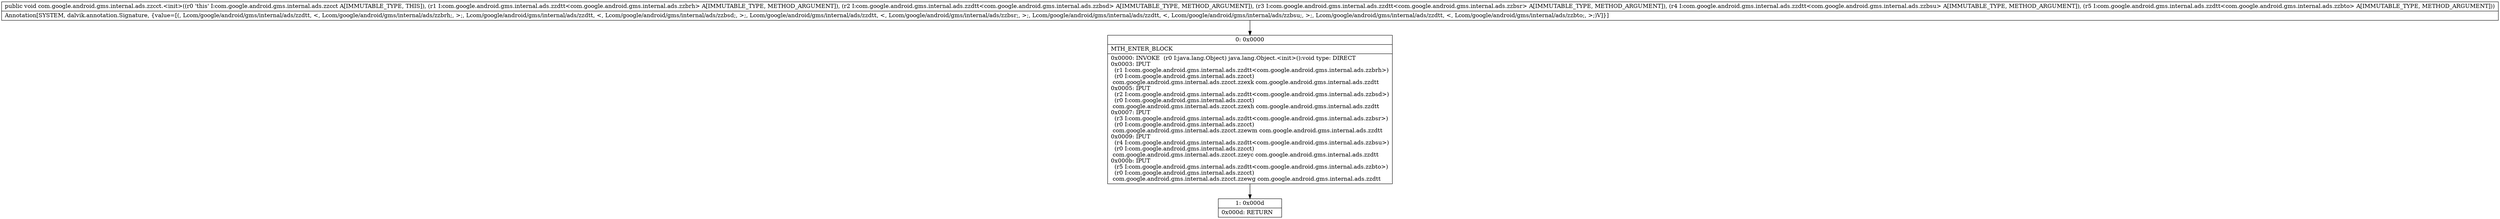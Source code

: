 digraph "CFG forcom.google.android.gms.internal.ads.zzcct.\<init\>(Lcom\/google\/android\/gms\/internal\/ads\/zzdtt;Lcom\/google\/android\/gms\/internal\/ads\/zzdtt;Lcom\/google\/android\/gms\/internal\/ads\/zzdtt;Lcom\/google\/android\/gms\/internal\/ads\/zzdtt;Lcom\/google\/android\/gms\/internal\/ads\/zzdtt;)V" {
Node_0 [shape=record,label="{0\:\ 0x0000|MTH_ENTER_BLOCK\l|0x0000: INVOKE  (r0 I:java.lang.Object) java.lang.Object.\<init\>():void type: DIRECT \l0x0003: IPUT  \l  (r1 I:com.google.android.gms.internal.ads.zzdtt\<com.google.android.gms.internal.ads.zzbrh\>)\l  (r0 I:com.google.android.gms.internal.ads.zzcct)\l com.google.android.gms.internal.ads.zzcct.zzexk com.google.android.gms.internal.ads.zzdtt \l0x0005: IPUT  \l  (r2 I:com.google.android.gms.internal.ads.zzdtt\<com.google.android.gms.internal.ads.zzbsd\>)\l  (r0 I:com.google.android.gms.internal.ads.zzcct)\l com.google.android.gms.internal.ads.zzcct.zzexh com.google.android.gms.internal.ads.zzdtt \l0x0007: IPUT  \l  (r3 I:com.google.android.gms.internal.ads.zzdtt\<com.google.android.gms.internal.ads.zzbsr\>)\l  (r0 I:com.google.android.gms.internal.ads.zzcct)\l com.google.android.gms.internal.ads.zzcct.zzewm com.google.android.gms.internal.ads.zzdtt \l0x0009: IPUT  \l  (r4 I:com.google.android.gms.internal.ads.zzdtt\<com.google.android.gms.internal.ads.zzbsu\>)\l  (r0 I:com.google.android.gms.internal.ads.zzcct)\l com.google.android.gms.internal.ads.zzcct.zzeyc com.google.android.gms.internal.ads.zzdtt \l0x000b: IPUT  \l  (r5 I:com.google.android.gms.internal.ads.zzdtt\<com.google.android.gms.internal.ads.zzbto\>)\l  (r0 I:com.google.android.gms.internal.ads.zzcct)\l com.google.android.gms.internal.ads.zzcct.zzewg com.google.android.gms.internal.ads.zzdtt \l}"];
Node_1 [shape=record,label="{1\:\ 0x000d|0x000d: RETURN   \l}"];
MethodNode[shape=record,label="{public void com.google.android.gms.internal.ads.zzcct.\<init\>((r0 'this' I:com.google.android.gms.internal.ads.zzcct A[IMMUTABLE_TYPE, THIS]), (r1 I:com.google.android.gms.internal.ads.zzdtt\<com.google.android.gms.internal.ads.zzbrh\> A[IMMUTABLE_TYPE, METHOD_ARGUMENT]), (r2 I:com.google.android.gms.internal.ads.zzdtt\<com.google.android.gms.internal.ads.zzbsd\> A[IMMUTABLE_TYPE, METHOD_ARGUMENT]), (r3 I:com.google.android.gms.internal.ads.zzdtt\<com.google.android.gms.internal.ads.zzbsr\> A[IMMUTABLE_TYPE, METHOD_ARGUMENT]), (r4 I:com.google.android.gms.internal.ads.zzdtt\<com.google.android.gms.internal.ads.zzbsu\> A[IMMUTABLE_TYPE, METHOD_ARGUMENT]), (r5 I:com.google.android.gms.internal.ads.zzdtt\<com.google.android.gms.internal.ads.zzbto\> A[IMMUTABLE_TYPE, METHOD_ARGUMENT]))  | Annotation[SYSTEM, dalvik.annotation.Signature, \{value=[(, Lcom\/google\/android\/gms\/internal\/ads\/zzdtt, \<, Lcom\/google\/android\/gms\/internal\/ads\/zzbrh;, \>;, Lcom\/google\/android\/gms\/internal\/ads\/zzdtt, \<, Lcom\/google\/android\/gms\/internal\/ads\/zzbsd;, \>;, Lcom\/google\/android\/gms\/internal\/ads\/zzdtt, \<, Lcom\/google\/android\/gms\/internal\/ads\/zzbsr;, \>;, Lcom\/google\/android\/gms\/internal\/ads\/zzdtt, \<, Lcom\/google\/android\/gms\/internal\/ads\/zzbsu;, \>;, Lcom\/google\/android\/gms\/internal\/ads\/zzdtt, \<, Lcom\/google\/android\/gms\/internal\/ads\/zzbto;, \>;)V]\}]\l}"];
MethodNode -> Node_0;
Node_0 -> Node_1;
}

